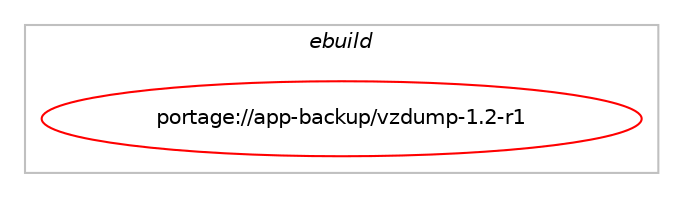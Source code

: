 digraph prolog {

# *************
# Graph options
# *************

newrank=true;
concentrate=true;
compound=true;
graph [rankdir=LR,fontname=Helvetica,fontsize=10,ranksep=1.5];#, ranksep=2.5, nodesep=0.2];
edge  [arrowhead=vee];
node  [fontname=Helvetica,fontsize=10];

# **********
# The ebuild
# **********

subgraph cluster_leftcol {
color=gray;
rank=same;
label=<<i>ebuild</i>>;
id [label="portage://app-backup/vzdump-1.2-r1", color=red, width=4, href="../app-backup/vzdump-1.2-r1.svg"];
}

# ****************
# The dependencies
# ****************

subgraph cluster_midcol {
color=gray;
label=<<i>dependencies</i>>;
subgraph cluster_compile {
fillcolor="#eeeeee";
style=filled;
label=<<i>compile</i>>;
# *** BEGIN UNKNOWN DEPENDENCY TYPE (TODO) ***
# id -> package_dependency(portage://app-backup/vzdump-1.2-r1,install,no,dev-lang,perl,none,[,,],any_same_slot,[])
# *** END UNKNOWN DEPENDENCY TYPE (TODO) ***

}
subgraph cluster_compileandrun {
fillcolor="#eeeeee";
style=filled;
label=<<i>compile and run</i>>;
}
subgraph cluster_run {
fillcolor="#eeeeee";
style=filled;
label=<<i>run</i>>;
# *** BEGIN UNKNOWN DEPENDENCY TYPE (TODO) ***
# id -> package_dependency(portage://app-backup/vzdump-1.2-r1,run,no,app-misc,cstream,none,[,,],[],[])
# *** END UNKNOWN DEPENDENCY TYPE (TODO) ***

# *** BEGIN UNKNOWN DEPENDENCY TYPE (TODO) ***
# id -> package_dependency(portage://app-backup/vzdump-1.2-r1,run,no,dev-lang,perl,none,[,,],any_same_slot,[])
# *** END UNKNOWN DEPENDENCY TYPE (TODO) ***

# *** BEGIN UNKNOWN DEPENDENCY TYPE (TODO) ***
# id -> package_dependency(portage://app-backup/vzdump-1.2-r1,run,no,dev-perl,LockFile-Simple,none,[,,],[],[])
# *** END UNKNOWN DEPENDENCY TYPE (TODO) ***

# *** BEGIN UNKNOWN DEPENDENCY TYPE (TODO) ***
# id -> package_dependency(portage://app-backup/vzdump-1.2-r1,run,no,net-misc,rsync,none,[,,],[],[])
# *** END UNKNOWN DEPENDENCY TYPE (TODO) ***

# *** BEGIN UNKNOWN DEPENDENCY TYPE (TODO) ***
# id -> package_dependency(portage://app-backup/vzdump-1.2-r1,run,no,sys-cluster,vzctl,none,[,,],[],[])
# *** END UNKNOWN DEPENDENCY TYPE (TODO) ***

# *** BEGIN UNKNOWN DEPENDENCY TYPE (TODO) ***
# id -> package_dependency(portage://app-backup/vzdump-1.2-r1,run,no,sys-fs,lvm2,none,[,,],[],[])
# *** END UNKNOWN DEPENDENCY TYPE (TODO) ***

# *** BEGIN UNKNOWN DEPENDENCY TYPE (TODO) ***
# id -> package_dependency(portage://app-backup/vzdump-1.2-r1,run,no,virtual,mta,none,[,,],[],[])
# *** END UNKNOWN DEPENDENCY TYPE (TODO) ***

# *** BEGIN UNKNOWN DEPENDENCY TYPE (TODO) ***
# id -> package_dependency(portage://app-backup/vzdump-1.2-r1,run,no,virtual,perl-Getopt-Long,none,[,,],[],[])
# *** END UNKNOWN DEPENDENCY TYPE (TODO) ***

}
}

# **************
# The candidates
# **************

subgraph cluster_choices {
rank=same;
color=gray;
label=<<i>candidates</i>>;

}

}
